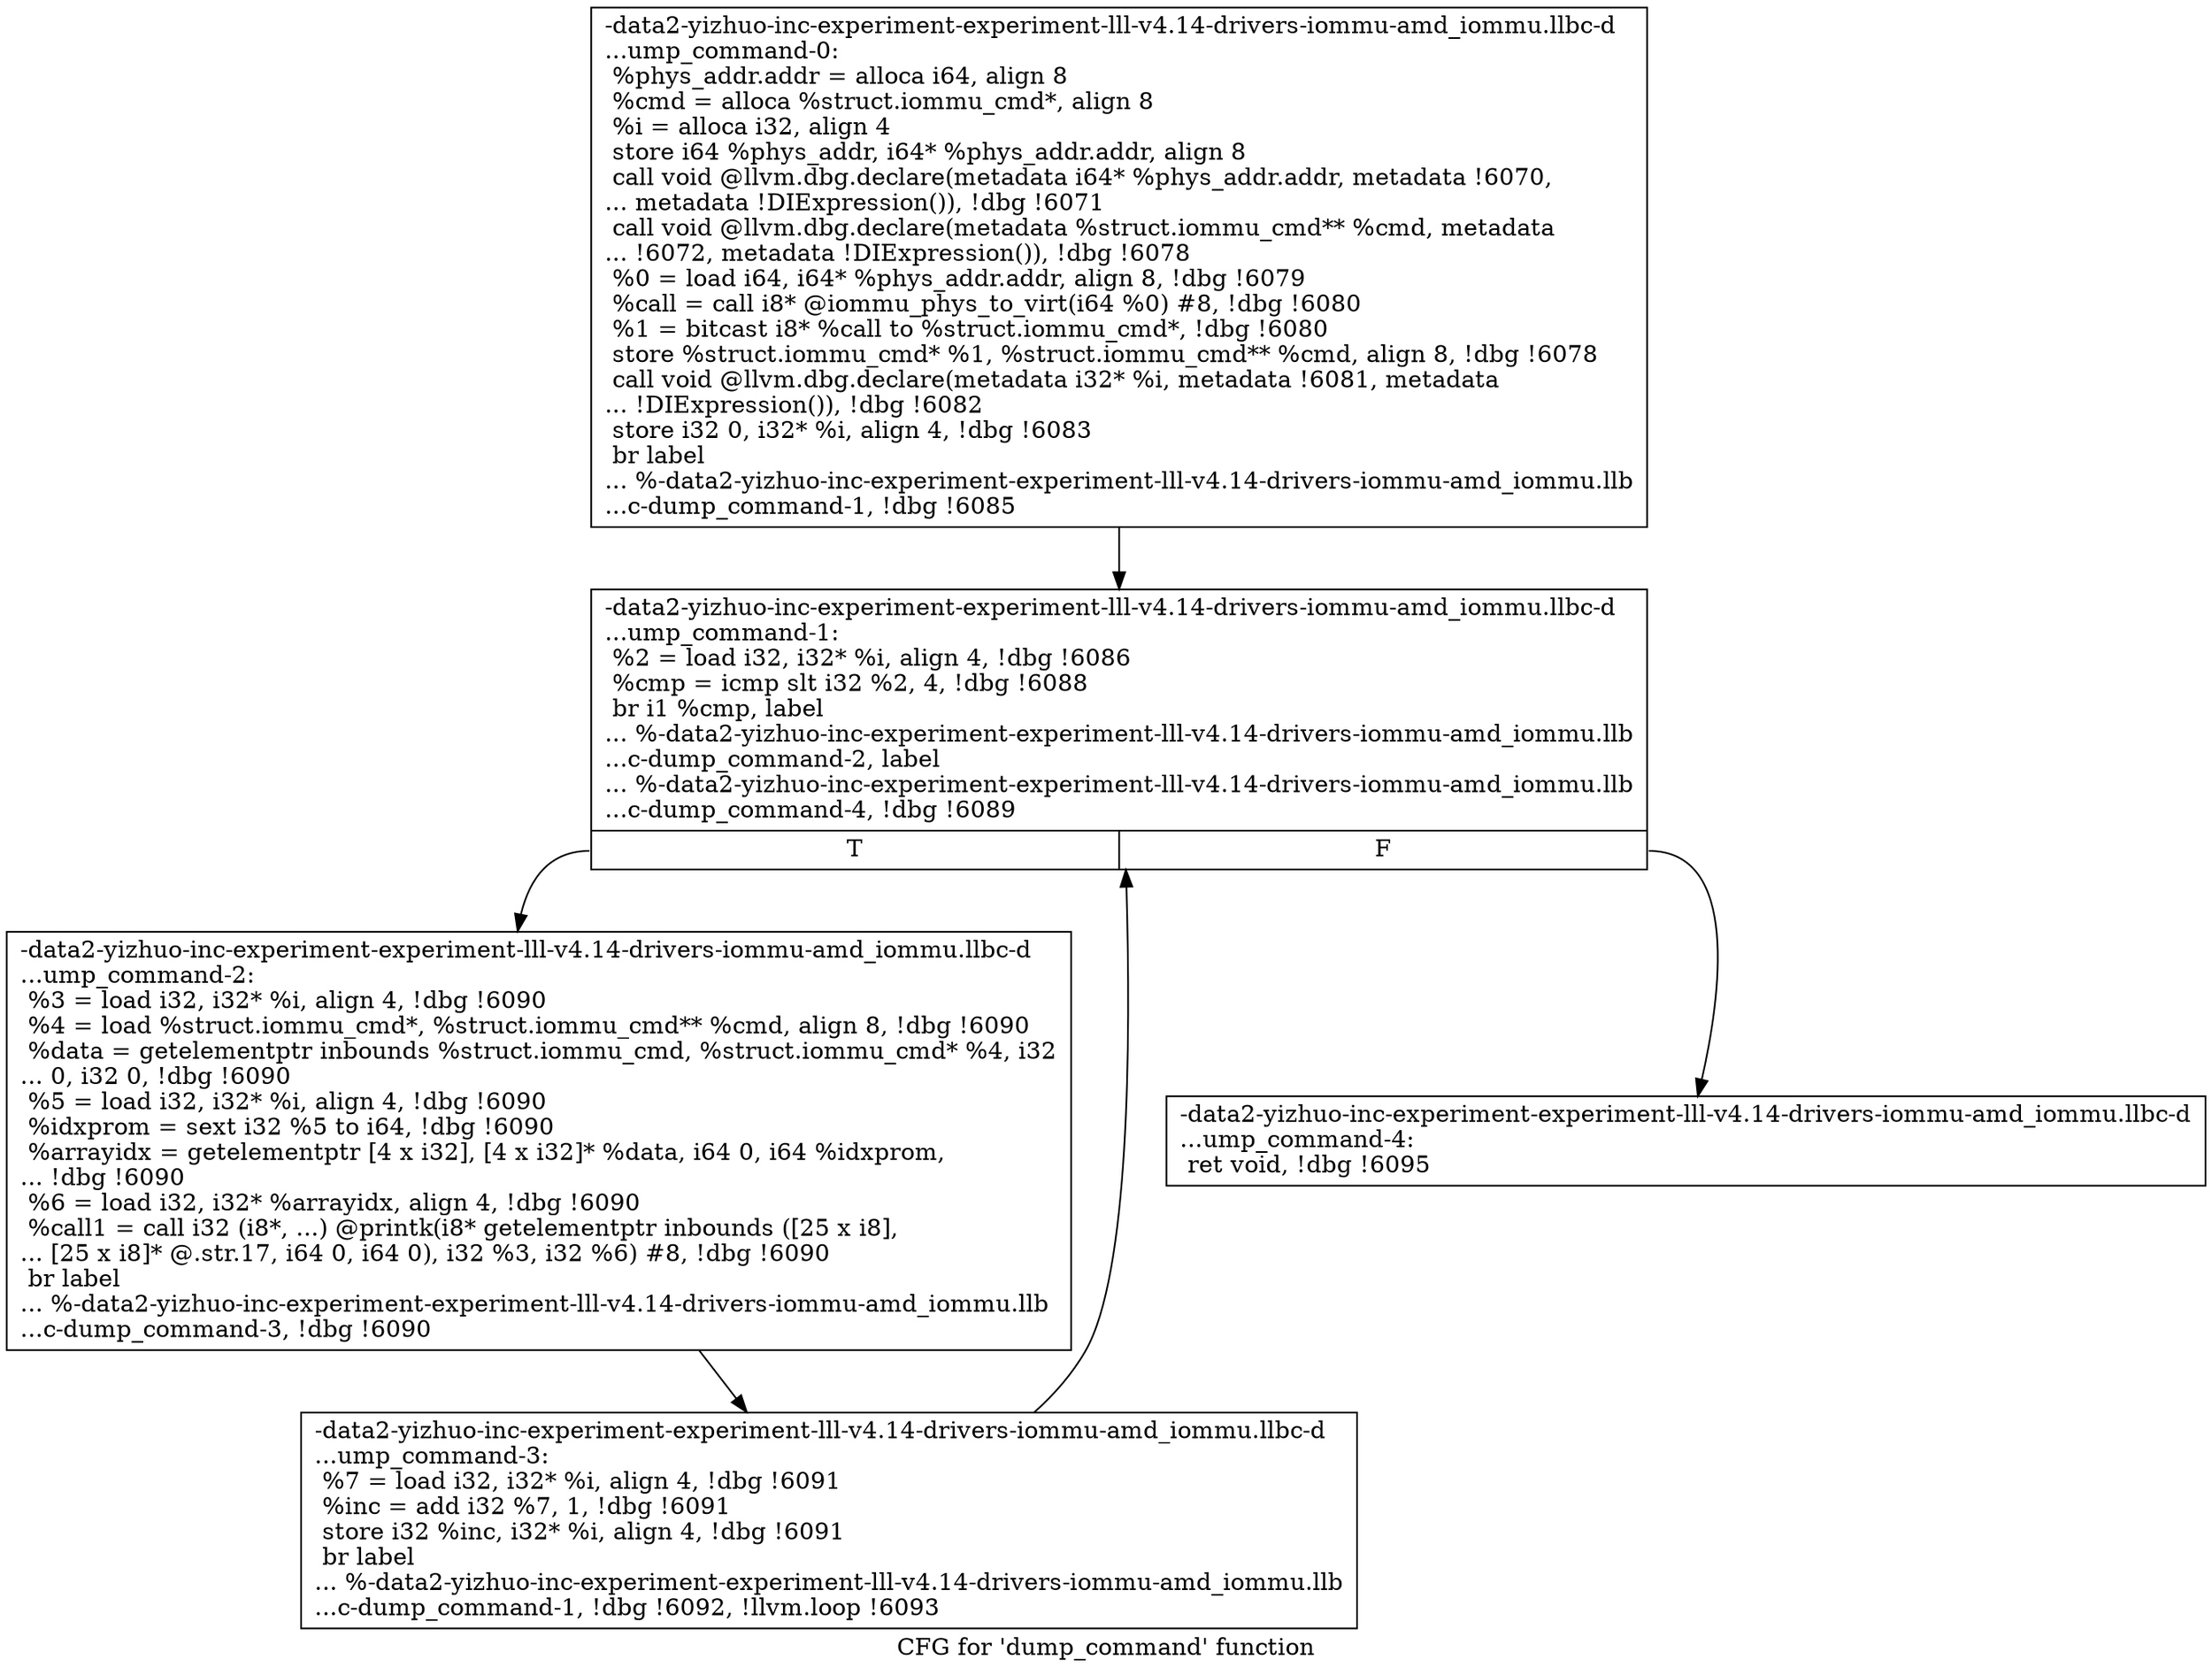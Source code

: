 digraph "CFG for 'dump_command' function" {
	label="CFG for 'dump_command' function";

	Node0x561b946d16f0 [shape=record,label="{-data2-yizhuo-inc-experiment-experiment-lll-v4.14-drivers-iommu-amd_iommu.llbc-d\l...ump_command-0:\l  %phys_addr.addr = alloca i64, align 8\l  %cmd = alloca %struct.iommu_cmd*, align 8\l  %i = alloca i32, align 4\l  store i64 %phys_addr, i64* %phys_addr.addr, align 8\l  call void @llvm.dbg.declare(metadata i64* %phys_addr.addr, metadata !6070,\l... metadata !DIExpression()), !dbg !6071\l  call void @llvm.dbg.declare(metadata %struct.iommu_cmd** %cmd, metadata\l... !6072, metadata !DIExpression()), !dbg !6078\l  %0 = load i64, i64* %phys_addr.addr, align 8, !dbg !6079\l  %call = call i8* @iommu_phys_to_virt(i64 %0) #8, !dbg !6080\l  %1 = bitcast i8* %call to %struct.iommu_cmd*, !dbg !6080\l  store %struct.iommu_cmd* %1, %struct.iommu_cmd** %cmd, align 8, !dbg !6078\l  call void @llvm.dbg.declare(metadata i32* %i, metadata !6081, metadata\l... !DIExpression()), !dbg !6082\l  store i32 0, i32* %i, align 4, !dbg !6083\l  br label\l... %-data2-yizhuo-inc-experiment-experiment-lll-v4.14-drivers-iommu-amd_iommu.llb\l...c-dump_command-1, !dbg !6085\l}"];
	Node0x561b946d16f0 -> Node0x561b946d32a0;
	Node0x561b946d32a0 [shape=record,label="{-data2-yizhuo-inc-experiment-experiment-lll-v4.14-drivers-iommu-amd_iommu.llbc-d\l...ump_command-1: \l  %2 = load i32, i32* %i, align 4, !dbg !6086\l  %cmp = icmp slt i32 %2, 4, !dbg !6088\l  br i1 %cmp, label\l... %-data2-yizhuo-inc-experiment-experiment-lll-v4.14-drivers-iommu-amd_iommu.llb\l...c-dump_command-2, label\l... %-data2-yizhuo-inc-experiment-experiment-lll-v4.14-drivers-iommu-amd_iommu.llb\l...c-dump_command-4, !dbg !6089\l|{<s0>T|<s1>F}}"];
	Node0x561b946d32a0:s0 -> Node0x561b946d3860;
	Node0x561b946d32a0:s1 -> Node0x561b946d3900;
	Node0x561b946d3860 [shape=record,label="{-data2-yizhuo-inc-experiment-experiment-lll-v4.14-drivers-iommu-amd_iommu.llbc-d\l...ump_command-2: \l  %3 = load i32, i32* %i, align 4, !dbg !6090\l  %4 = load %struct.iommu_cmd*, %struct.iommu_cmd** %cmd, align 8, !dbg !6090\l  %data = getelementptr inbounds %struct.iommu_cmd, %struct.iommu_cmd* %4, i32\l... 0, i32 0, !dbg !6090\l  %5 = load i32, i32* %i, align 4, !dbg !6090\l  %idxprom = sext i32 %5 to i64, !dbg !6090\l  %arrayidx = getelementptr [4 x i32], [4 x i32]* %data, i64 0, i64 %idxprom,\l... !dbg !6090\l  %6 = load i32, i32* %arrayidx, align 4, !dbg !6090\l  %call1 = call i32 (i8*, ...) @printk(i8* getelementptr inbounds ([25 x i8],\l... [25 x i8]* @.str.17, i64 0, i64 0), i32 %3, i32 %6) #8, !dbg !6090\l  br label\l... %-data2-yizhuo-inc-experiment-experiment-lll-v4.14-drivers-iommu-amd_iommu.llb\l...c-dump_command-3, !dbg !6090\l}"];
	Node0x561b946d3860 -> Node0x561b946d38b0;
	Node0x561b946d38b0 [shape=record,label="{-data2-yizhuo-inc-experiment-experiment-lll-v4.14-drivers-iommu-amd_iommu.llbc-d\l...ump_command-3: \l  %7 = load i32, i32* %i, align 4, !dbg !6091\l  %inc = add i32 %7, 1, !dbg !6091\l  store i32 %inc, i32* %i, align 4, !dbg !6091\l  br label\l... %-data2-yizhuo-inc-experiment-experiment-lll-v4.14-drivers-iommu-amd_iommu.llb\l...c-dump_command-1, !dbg !6092, !llvm.loop !6093\l}"];
	Node0x561b946d38b0 -> Node0x561b946d32a0;
	Node0x561b946d3900 [shape=record,label="{-data2-yizhuo-inc-experiment-experiment-lll-v4.14-drivers-iommu-amd_iommu.llbc-d\l...ump_command-4: \l  ret void, !dbg !6095\l}"];
}
